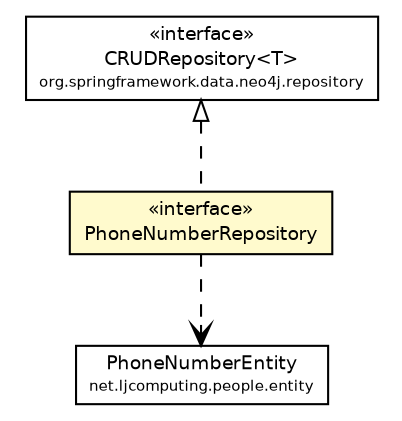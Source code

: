 #!/usr/local/bin/dot
#
# Class diagram 
# Generated by UMLGraph version R5_6 (http://www.umlgraph.org/)
#

digraph G {
	edge [fontname="Helvetica",fontsize=10,labelfontname="Helvetica",labelfontsize=10];
	node [fontname="Helvetica",fontsize=10,shape=plaintext];
	nodesep=0.25;
	ranksep=0.5;
	// net.ljcomputing.people.repository.PhoneNumberRepository
	c1712 [label=<<table title="net.ljcomputing.people.repository.PhoneNumberRepository" border="0" cellborder="1" cellspacing="0" cellpadding="2" port="p" bgcolor="lemonChiffon" href="./PhoneNumberRepository.html">
		<tr><td><table border="0" cellspacing="0" cellpadding="1">
<tr><td align="center" balign="center"> &#171;interface&#187; </td></tr>
<tr><td align="center" balign="center"> PhoneNumberRepository </td></tr>
		</table></td></tr>
		</table>>, URL="./PhoneNumberRepository.html", fontname="Helvetica", fontcolor="black", fontsize=9.0];
	// net.ljcomputing.people.entity.PhoneNumberEntity
	c1716 [label=<<table title="net.ljcomputing.people.entity.PhoneNumberEntity" border="0" cellborder="1" cellspacing="0" cellpadding="2" port="p" href="../entity/PhoneNumberEntity.html">
		<tr><td><table border="0" cellspacing="0" cellpadding="1">
<tr><td align="center" balign="center"> PhoneNumberEntity </td></tr>
<tr><td align="center" balign="center"><font point-size="7.0"> net.ljcomputing.people.entity </font></td></tr>
		</table></td></tr>
		</table>>, URL="../entity/PhoneNumberEntity.html", fontname="Helvetica", fontcolor="black", fontsize=9.0];
	//net.ljcomputing.people.repository.PhoneNumberRepository implements org.springframework.data.neo4j.repository.CRUDRepository<T>
	c1750:p -> c1712:p [dir=back,arrowtail=empty,style=dashed];
	// net.ljcomputing.people.repository.PhoneNumberRepository DEPEND net.ljcomputing.people.entity.PhoneNumberEntity
	c1712:p -> c1716:p [taillabel="", label="", headlabel="", fontname="Helvetica", fontcolor="black", fontsize=10.0, color="black", arrowhead=open, style=dashed];
	// org.springframework.data.neo4j.repository.CRUDRepository<T>
	c1750 [label=<<table title="org.springframework.data.neo4j.repository.CRUDRepository" border="0" cellborder="1" cellspacing="0" cellpadding="2" port="p">
		<tr><td><table border="0" cellspacing="0" cellpadding="1">
<tr><td align="center" balign="center"> &#171;interface&#187; </td></tr>
<tr><td align="center" balign="center"> CRUDRepository&lt;T&gt; </td></tr>
<tr><td align="center" balign="center"><font point-size="7.0"> org.springframework.data.neo4j.repository </font></td></tr>
		</table></td></tr>
		</table>>, URL="null", fontname="Helvetica", fontcolor="black", fontsize=9.0];
}

